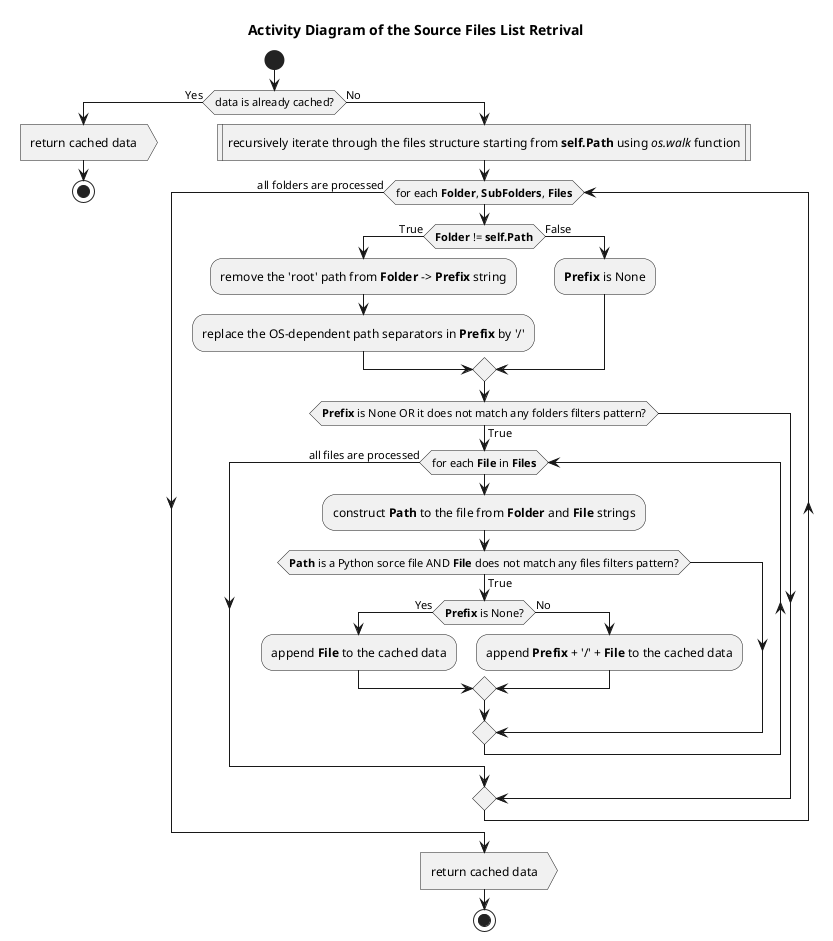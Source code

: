 @startuml files_list_retrival

title Activity Diagram of the Source Files List Retrival

start

if (data is already cached?) then (Yes)
    :return cached data>

    stop
else (No)
    :recursively iterate through the files structure starting from <b>self.Path</b> using <i>os.walk</i> function|

    while (for each <b>Folder</b>, <b>SubFolders</b>, <b>Files</b>)
        if (<b>Folder</b> != <b>self.Path</b>) then (True)
            :remove the 'root' path from <b>Folder</b> -> <b>Prefix</b> string;

            :replace the OS-dependent path separators in <b>Prefix</b> by '/';
        else (False)
            :<b>Prefix</b> is None;
        endif

        if (<b>Prefix</b> is None OR it does not match any folders filters pattern?) then (True)
            while (for each <b>File</b> in <b>Files</b>)
                :construct <b>Path</b> to the file from <b>Folder</b> and <b>File</b> strings;

                if (<b>Path</b> is a Python sorce file AND <b>File</b> does not match any files filters pattern?) then (True)
                    if (<b>Prefix</b> is None?) then (Yes)
                        :append <b>File</b> to the cached data;
                    else (No)
                        :append <b>Prefix</b> + '/' + <b>File</b> to the cached data;
                    endif
                endif
            end while (all files are processed) 
        endif
    end while (all folders are processed)
    
    :return cached data>

    stop
endif

@enduml